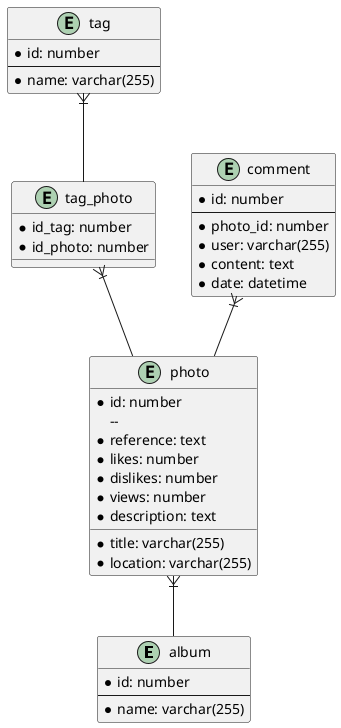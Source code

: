 @startuml logiczny
entity album{
  * id: number
  --
  * name: varchar(255)
}

entity photo{
  * id: number
  -- 
  * reference: text
  * likes: number
  * dislikes: number
  * views: number
  * title: varchar(255)
  * description: text
  * location: varchar(255)
}

entity tag{
  * id: number
  --
  * name: varchar(255)
}

entity tag_photo{
  * id_tag: number
  * id_photo: number
}

entity comment{
  * id: number
  --
  * photo_id: number
  * user: varchar(255)
  * content: text
  * date: datetime
}


photo }|-- album
comment }|-- photo
tag_photo }|-- photo
tag }|-- tag_photo
@enduml